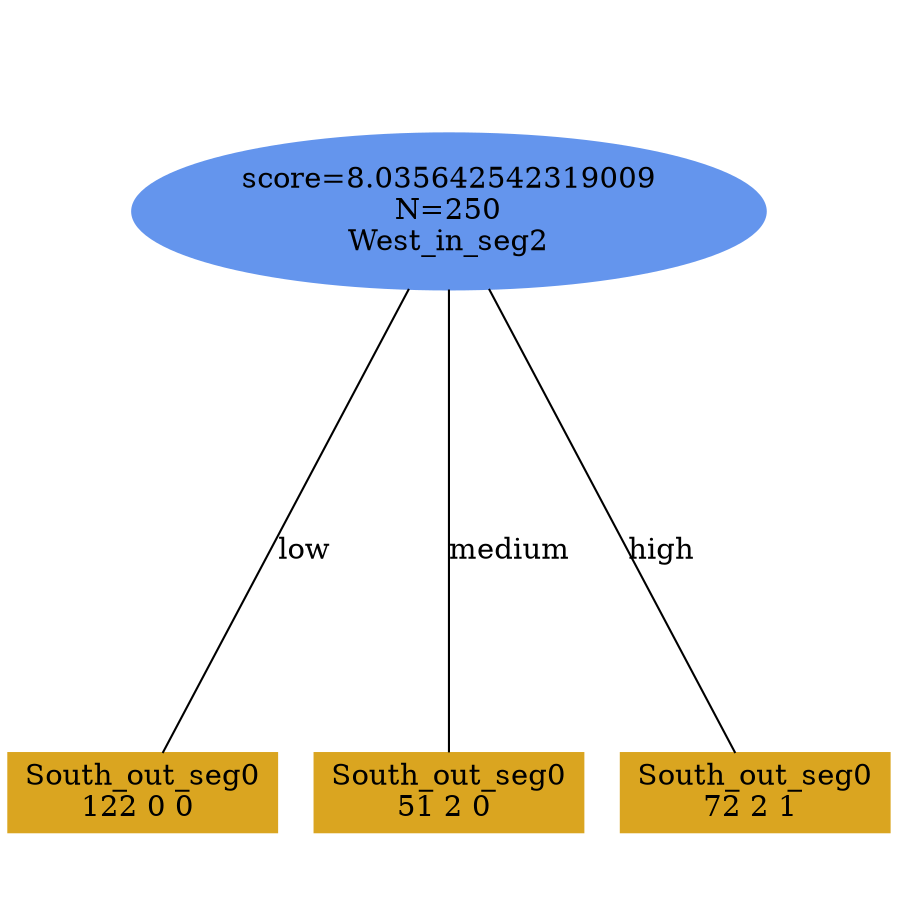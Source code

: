 digraph "DD" {
size = "7.5,10"
ratio=1.0;
center = true;
edge [dir = none];
{ rank = same; node [shape=ellipse, style=filled, color=cornflowerblue];"2751" [label="score=8.035642542319009\nN=250\nWest_in_seg2"];}
{ rank = same; node [shape=box, style=filled, color=goldenrod];"2752" [label="South_out_seg0\n122 0 0 "];}
{ rank = same; node [shape=box, style=filled, color=goldenrod];"2753" [label="South_out_seg0\n51 2 0 "];}
{ rank = same; node [shape=box, style=filled, color=goldenrod];"2754" [label="South_out_seg0\n72 2 1 "];}
"2751" -> "2752" [label = "low"];
"2751" -> "2753" [label = "medium"];
"2751" -> "2754" [label = "high"];

}